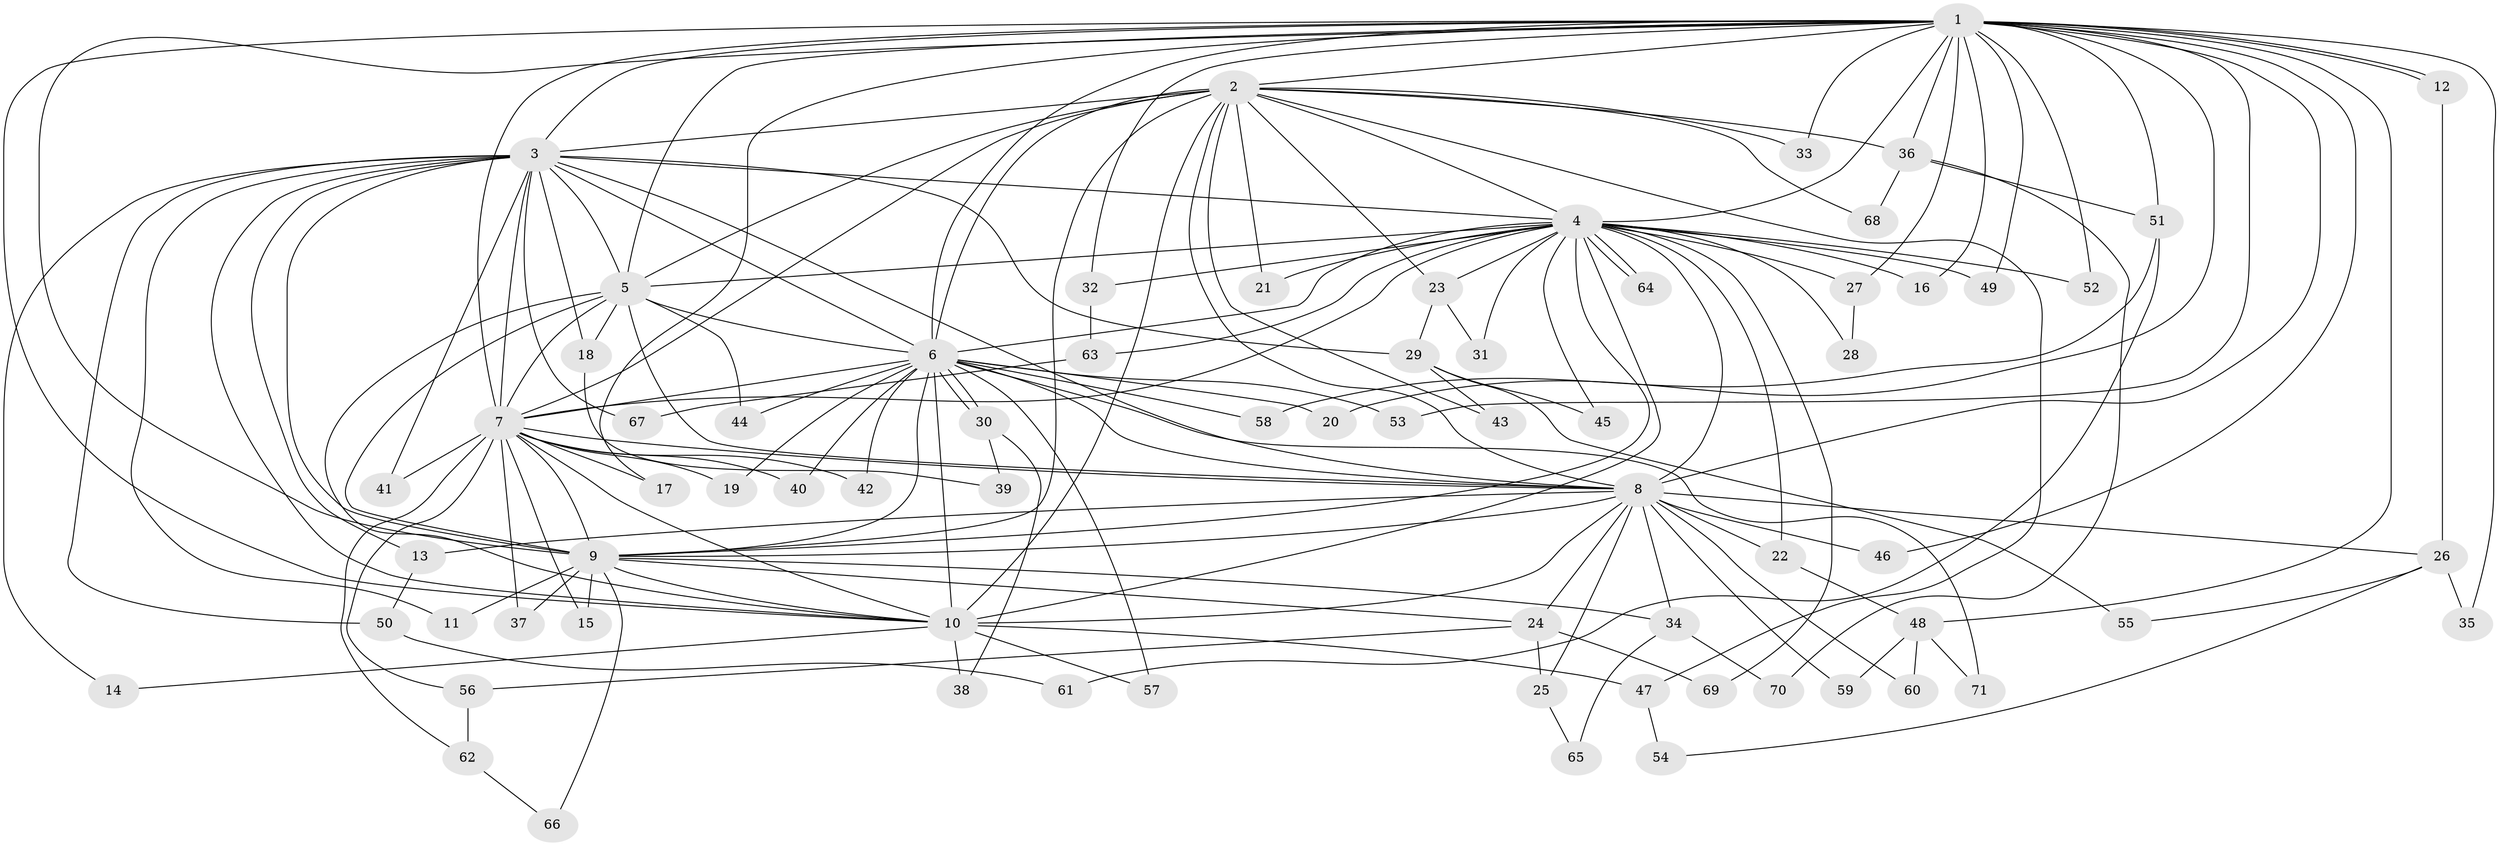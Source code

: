// coarse degree distribution, {24: 0.019230769230769232, 15: 0.038461538461538464, 21: 0.019230769230769232, 9: 0.019230769230769232, 17: 0.019230769230769232, 19: 0.019230769230769232, 16: 0.019230769230769232, 10: 0.019230769230769232, 2: 0.5384615384615384, 3: 0.09615384615384616, 1: 0.038461538461538464, 5: 0.09615384615384616, 4: 0.057692307692307696}
// Generated by graph-tools (version 1.1) at 2025/41/03/06/25 10:41:39]
// undirected, 71 vertices, 167 edges
graph export_dot {
graph [start="1"]
  node [color=gray90,style=filled];
  1;
  2;
  3;
  4;
  5;
  6;
  7;
  8;
  9;
  10;
  11;
  12;
  13;
  14;
  15;
  16;
  17;
  18;
  19;
  20;
  21;
  22;
  23;
  24;
  25;
  26;
  27;
  28;
  29;
  30;
  31;
  32;
  33;
  34;
  35;
  36;
  37;
  38;
  39;
  40;
  41;
  42;
  43;
  44;
  45;
  46;
  47;
  48;
  49;
  50;
  51;
  52;
  53;
  54;
  55;
  56;
  57;
  58;
  59;
  60;
  61;
  62;
  63;
  64;
  65;
  66;
  67;
  68;
  69;
  70;
  71;
  1 -- 2;
  1 -- 3;
  1 -- 4;
  1 -- 5;
  1 -- 6;
  1 -- 7;
  1 -- 8;
  1 -- 9;
  1 -- 10;
  1 -- 12;
  1 -- 12;
  1 -- 16;
  1 -- 17;
  1 -- 20;
  1 -- 27;
  1 -- 32;
  1 -- 33;
  1 -- 35;
  1 -- 36;
  1 -- 46;
  1 -- 48;
  1 -- 49;
  1 -- 51;
  1 -- 52;
  1 -- 53;
  2 -- 3;
  2 -- 4;
  2 -- 5;
  2 -- 6;
  2 -- 7;
  2 -- 8;
  2 -- 9;
  2 -- 10;
  2 -- 21;
  2 -- 23;
  2 -- 33;
  2 -- 36;
  2 -- 43;
  2 -- 47;
  2 -- 68;
  3 -- 4;
  3 -- 5;
  3 -- 6;
  3 -- 7;
  3 -- 8;
  3 -- 9;
  3 -- 10;
  3 -- 11;
  3 -- 13;
  3 -- 14;
  3 -- 18;
  3 -- 29;
  3 -- 41;
  3 -- 50;
  3 -- 67;
  4 -- 5;
  4 -- 6;
  4 -- 7;
  4 -- 8;
  4 -- 9;
  4 -- 10;
  4 -- 16;
  4 -- 21;
  4 -- 22;
  4 -- 23;
  4 -- 27;
  4 -- 28;
  4 -- 31;
  4 -- 32;
  4 -- 45;
  4 -- 49;
  4 -- 52;
  4 -- 63;
  4 -- 64;
  4 -- 64;
  4 -- 69;
  5 -- 6;
  5 -- 7;
  5 -- 8;
  5 -- 9;
  5 -- 10;
  5 -- 18;
  5 -- 44;
  6 -- 7;
  6 -- 8;
  6 -- 9;
  6 -- 10;
  6 -- 19;
  6 -- 20;
  6 -- 30;
  6 -- 30;
  6 -- 40;
  6 -- 42;
  6 -- 44;
  6 -- 53;
  6 -- 57;
  6 -- 58;
  6 -- 71;
  7 -- 8;
  7 -- 9;
  7 -- 10;
  7 -- 15;
  7 -- 17;
  7 -- 19;
  7 -- 37;
  7 -- 40;
  7 -- 41;
  7 -- 42;
  7 -- 56;
  7 -- 62;
  8 -- 9;
  8 -- 10;
  8 -- 13;
  8 -- 22;
  8 -- 24;
  8 -- 25;
  8 -- 26;
  8 -- 34;
  8 -- 46;
  8 -- 59;
  8 -- 60;
  9 -- 10;
  9 -- 11;
  9 -- 15;
  9 -- 24;
  9 -- 34;
  9 -- 37;
  9 -- 66;
  10 -- 14;
  10 -- 38;
  10 -- 47;
  10 -- 57;
  12 -- 26;
  13 -- 50;
  18 -- 39;
  22 -- 48;
  23 -- 29;
  23 -- 31;
  24 -- 25;
  24 -- 56;
  24 -- 69;
  25 -- 65;
  26 -- 35;
  26 -- 54;
  26 -- 55;
  27 -- 28;
  29 -- 43;
  29 -- 45;
  29 -- 55;
  30 -- 38;
  30 -- 39;
  32 -- 63;
  34 -- 65;
  34 -- 70;
  36 -- 51;
  36 -- 68;
  36 -- 70;
  47 -- 54;
  48 -- 59;
  48 -- 60;
  48 -- 71;
  50 -- 61;
  51 -- 58;
  51 -- 61;
  56 -- 62;
  62 -- 66;
  63 -- 67;
}
